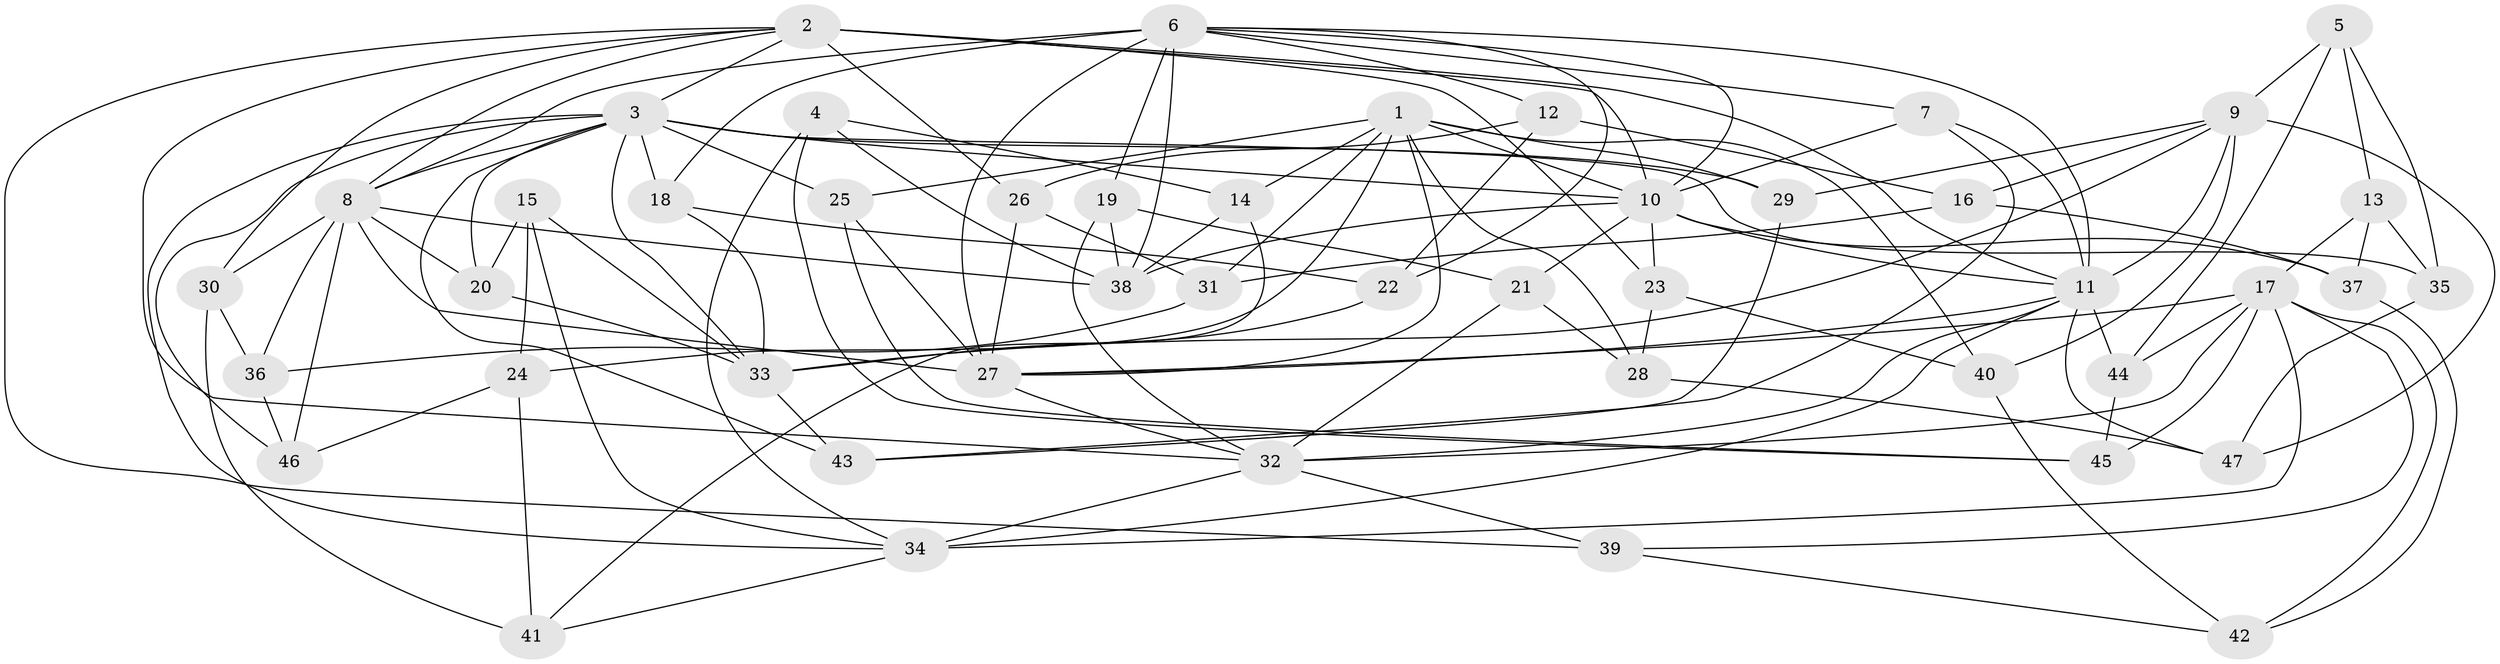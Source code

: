 // original degree distribution, {4: 1.0}
// Generated by graph-tools (version 1.1) at 2025/37/03/09/25 02:37:54]
// undirected, 47 vertices, 126 edges
graph export_dot {
graph [start="1"]
  node [color=gray90,style=filled];
  1;
  2;
  3;
  4;
  5;
  6;
  7;
  8;
  9;
  10;
  11;
  12;
  13;
  14;
  15;
  16;
  17;
  18;
  19;
  20;
  21;
  22;
  23;
  24;
  25;
  26;
  27;
  28;
  29;
  30;
  31;
  32;
  33;
  34;
  35;
  36;
  37;
  38;
  39;
  40;
  41;
  42;
  43;
  44;
  45;
  46;
  47;
  1 -- 10 [weight=1.0];
  1 -- 14 [weight=1.0];
  1 -- 24 [weight=1.0];
  1 -- 25 [weight=1.0];
  1 -- 27 [weight=2.0];
  1 -- 28 [weight=1.0];
  1 -- 29 [weight=1.0];
  1 -- 31 [weight=1.0];
  1 -- 40 [weight=1.0];
  2 -- 3 [weight=1.0];
  2 -- 8 [weight=1.0];
  2 -- 10 [weight=1.0];
  2 -- 11 [weight=2.0];
  2 -- 23 [weight=1.0];
  2 -- 26 [weight=1.0];
  2 -- 30 [weight=1.0];
  2 -- 32 [weight=1.0];
  2 -- 39 [weight=1.0];
  3 -- 8 [weight=1.0];
  3 -- 10 [weight=1.0];
  3 -- 18 [weight=1.0];
  3 -- 20 [weight=1.0];
  3 -- 25 [weight=1.0];
  3 -- 29 [weight=1.0];
  3 -- 33 [weight=1.0];
  3 -- 34 [weight=1.0];
  3 -- 35 [weight=1.0];
  3 -- 43 [weight=1.0];
  3 -- 46 [weight=1.0];
  4 -- 14 [weight=1.0];
  4 -- 34 [weight=1.0];
  4 -- 38 [weight=1.0];
  4 -- 45 [weight=1.0];
  5 -- 9 [weight=1.0];
  5 -- 13 [weight=1.0];
  5 -- 35 [weight=1.0];
  5 -- 44 [weight=1.0];
  6 -- 7 [weight=1.0];
  6 -- 8 [weight=1.0];
  6 -- 10 [weight=1.0];
  6 -- 11 [weight=1.0];
  6 -- 12 [weight=1.0];
  6 -- 18 [weight=1.0];
  6 -- 19 [weight=1.0];
  6 -- 22 [weight=1.0];
  6 -- 27 [weight=2.0];
  6 -- 38 [weight=2.0];
  7 -- 10 [weight=1.0];
  7 -- 11 [weight=1.0];
  7 -- 43 [weight=1.0];
  8 -- 20 [weight=1.0];
  8 -- 27 [weight=1.0];
  8 -- 30 [weight=1.0];
  8 -- 36 [weight=1.0];
  8 -- 38 [weight=2.0];
  8 -- 46 [weight=1.0];
  9 -- 11 [weight=1.0];
  9 -- 16 [weight=1.0];
  9 -- 29 [weight=1.0];
  9 -- 33 [weight=2.0];
  9 -- 40 [weight=1.0];
  9 -- 47 [weight=1.0];
  10 -- 11 [weight=1.0];
  10 -- 21 [weight=1.0];
  10 -- 23 [weight=1.0];
  10 -- 37 [weight=1.0];
  10 -- 38 [weight=1.0];
  11 -- 27 [weight=1.0];
  11 -- 32 [weight=1.0];
  11 -- 34 [weight=2.0];
  11 -- 44 [weight=1.0];
  11 -- 47 [weight=1.0];
  12 -- 16 [weight=1.0];
  12 -- 22 [weight=1.0];
  12 -- 26 [weight=1.0];
  13 -- 17 [weight=1.0];
  13 -- 35 [weight=1.0];
  13 -- 37 [weight=1.0];
  14 -- 38 [weight=1.0];
  14 -- 41 [weight=1.0];
  15 -- 20 [weight=1.0];
  15 -- 24 [weight=1.0];
  15 -- 33 [weight=1.0];
  15 -- 34 [weight=1.0];
  16 -- 31 [weight=1.0];
  16 -- 37 [weight=1.0];
  17 -- 27 [weight=1.0];
  17 -- 32 [weight=1.0];
  17 -- 34 [weight=1.0];
  17 -- 39 [weight=1.0];
  17 -- 42 [weight=1.0];
  17 -- 44 [weight=1.0];
  17 -- 45 [weight=1.0];
  18 -- 22 [weight=1.0];
  18 -- 33 [weight=1.0];
  19 -- 21 [weight=1.0];
  19 -- 32 [weight=1.0];
  19 -- 38 [weight=1.0];
  20 -- 33 [weight=1.0];
  21 -- 28 [weight=1.0];
  21 -- 32 [weight=1.0];
  22 -- 33 [weight=1.0];
  23 -- 28 [weight=1.0];
  23 -- 40 [weight=1.0];
  24 -- 41 [weight=1.0];
  24 -- 46 [weight=1.0];
  25 -- 27 [weight=1.0];
  25 -- 45 [weight=1.0];
  26 -- 27 [weight=1.0];
  26 -- 31 [weight=1.0];
  27 -- 32 [weight=1.0];
  28 -- 47 [weight=1.0];
  29 -- 43 [weight=1.0];
  30 -- 36 [weight=1.0];
  30 -- 41 [weight=1.0];
  31 -- 36 [weight=1.0];
  32 -- 34 [weight=1.0];
  32 -- 39 [weight=1.0];
  33 -- 43 [weight=1.0];
  34 -- 41 [weight=1.0];
  35 -- 47 [weight=1.0];
  36 -- 46 [weight=1.0];
  37 -- 42 [weight=1.0];
  39 -- 42 [weight=1.0];
  40 -- 42 [weight=1.0];
  44 -- 45 [weight=1.0];
}
